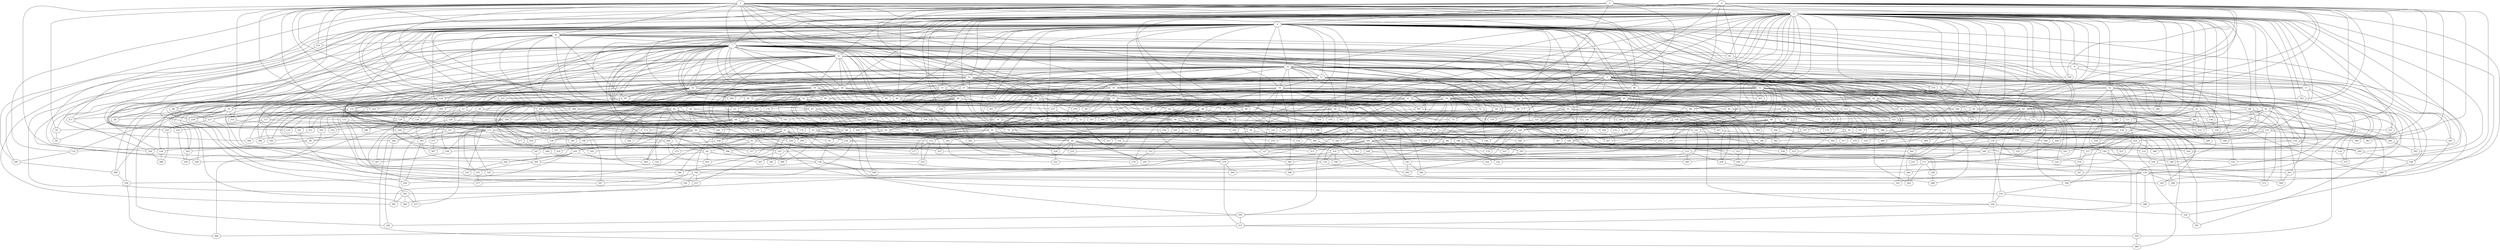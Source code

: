 strict graph "barabasi_albert_graph(400,3)" {
0;
1;
2;
3;
4;
5;
6;
7;
8;
9;
10;
11;
12;
13;
14;
15;
16;
17;
18;
19;
20;
21;
22;
23;
24;
25;
26;
27;
28;
29;
30;
31;
32;
33;
34;
35;
36;
37;
38;
39;
40;
41;
42;
43;
44;
45;
46;
47;
48;
49;
50;
51;
52;
53;
54;
55;
56;
57;
58;
59;
60;
61;
62;
63;
64;
65;
66;
67;
68;
69;
70;
71;
72;
73;
74;
75;
76;
77;
78;
79;
80;
81;
82;
83;
84;
85;
86;
87;
88;
89;
90;
91;
92;
93;
94;
95;
96;
97;
98;
99;
100;
101;
102;
103;
104;
105;
106;
107;
108;
109;
110;
111;
112;
113;
114;
115;
116;
117;
118;
119;
120;
121;
122;
123;
124;
125;
126;
127;
128;
129;
130;
131;
132;
133;
134;
135;
136;
137;
138;
139;
140;
141;
142;
143;
144;
145;
146;
147;
148;
149;
150;
151;
152;
153;
154;
155;
156;
157;
158;
159;
160;
161;
162;
163;
164;
165;
166;
167;
168;
169;
170;
171;
172;
173;
174;
175;
176;
177;
178;
179;
180;
181;
182;
183;
184;
185;
186;
187;
188;
189;
190;
191;
192;
193;
194;
195;
196;
197;
198;
199;
200;
201;
202;
203;
204;
205;
206;
207;
208;
209;
210;
211;
212;
213;
214;
215;
216;
217;
218;
219;
220;
221;
222;
223;
224;
225;
226;
227;
228;
229;
230;
231;
232;
233;
234;
235;
236;
237;
238;
239;
240;
241;
242;
243;
244;
245;
246;
247;
248;
249;
250;
251;
252;
253;
254;
255;
256;
257;
258;
259;
260;
261;
262;
263;
264;
265;
266;
267;
268;
269;
270;
271;
272;
273;
274;
275;
276;
277;
278;
279;
280;
281;
282;
283;
284;
285;
286;
287;
288;
289;
290;
291;
292;
293;
294;
295;
296;
297;
298;
299;
300;
301;
302;
303;
304;
305;
306;
307;
308;
309;
310;
311;
312;
313;
314;
315;
316;
317;
318;
319;
320;
321;
322;
323;
324;
325;
326;
327;
328;
329;
330;
331;
332;
333;
334;
335;
336;
337;
338;
339;
340;
341;
342;
343;
344;
345;
346;
347;
348;
349;
350;
351;
352;
353;
354;
355;
356;
357;
358;
359;
360;
361;
362;
363;
364;
365;
366;
367;
368;
369;
370;
371;
372;
373;
374;
375;
376;
377;
378;
379;
380;
381;
382;
383;
384;
385;
386;
387;
388;
389;
390;
391;
392;
393;
394;
395;
396;
397;
398;
399;
0 -- 3  [is_available=True, prob="0.561741978588"];
0 -- 132  [is_available=True, prob="0.159738391697"];
0 -- 261  [is_available=True, prob="0.967153308414"];
0 -- 7  [is_available=True, prob="0.494712120961"];
0 -- 8  [is_available=True, prob="0.836324093441"];
0 -- 9  [is_available=True, prob="0.0670728972647"];
0 -- 146  [is_available=True, prob="0.953617064286"];
0 -- 152  [is_available=True, prob="0.638958523935"];
0 -- 363  [is_available=True, prob="0.320513000953"];
0 -- 36  [is_available=True, prob="1.0"];
0 -- 41  [is_available=True, prob="0.228503671309"];
0 -- 44  [is_available=True, prob="0.757506507449"];
0 -- 185  [is_available=True, prob="0.152255003043"];
0 -- 77  [is_available=True, prob="0.269865475585"];
0 -- 80  [is_available=True, prob="0.678348423664"];
0 -- 210  [is_available=True, prob="0.66381746957"];
0 -- 211  [is_available=True, prob="0.997138456832"];
0 -- 87  [is_available=True, prob="0.751305713821"];
0 -- 234  [is_available=True, prob="0.794993004128"];
0 -- 107  [is_available=True, prob="0.696558222988"];
0 -- 238  [is_available=True, prob="0.714519498835"];
0 -- 367  [is_available=True, prob="0.554556683978"];
0 -- 254  [is_available=True, prob="0.456202296204"];
1 -- 3  [is_available=True, prob="0.711340722048"];
1 -- 4  [is_available=True, prob="1.0"];
1 -- 6  [is_available=True, prob="0.0573748537413"];
1 -- 7  [is_available=True, prob="0.88292672853"];
1 -- 8  [is_available=True, prob="1.0"];
1 -- 394  [is_available=True, prob="0.03885692787"];
1 -- 14  [is_available=True, prob="0.232654871823"];
1 -- 30  [is_available=True, prob="0.047021057771"];
1 -- 46  [is_available=True, prob="0.595653193892"];
1 -- 47  [is_available=True, prob="0.242380208146"];
1 -- 176  [is_available=True, prob="0.894239910178"];
1 -- 49  [is_available=True, prob="1.0"];
1 -- 50  [is_available=True, prob="0.954473380961"];
1 -- 179  [is_available=True, prob="1.0"];
1 -- 53  [is_available=True, prob="0.966659323345"];
1 -- 184  [is_available=True, prob="0.973449290789"];
1 -- 314  [is_available=True, prob="0.978322519581"];
1 -- 187  [is_available=True, prob="0.25421190439"];
1 -- 322  [is_available=True, prob="1.0"];
1 -- 210  [is_available=True, prob="1.0"];
1 -- 93  [is_available=True, prob="1.0"];
1 -- 109  [is_available=True, prob="0.737703951725"];
1 -- 244  [is_available=True, prob="0.222526326141"];
1 -- 119  [is_available=True, prob="1.0"];
2 -- 32  [is_available=True, prob="1.0"];
2 -- 214  [is_available=True, prob="0.62904204364"];
2 -- 3  [is_available=True, prob="0.307383030554"];
2 -- 4  [is_available=True, prob="1.0"];
2 -- 5  [is_available=True, prob="0.432385564125"];
2 -- 70  [is_available=True, prob="0.971949904139"];
2 -- 74  [is_available=True, prob="0.866249228702"];
2 -- 110  [is_available=True, prob="1.0"];
2 -- 339  [is_available=True, prob="0.696500781933"];
2 -- 118  [is_available=True, prob="0.533110229532"];
2 -- 347  [is_available=True, prob="1.0"];
3 -- 4  [is_available=True, prob="0.00787178929799"];
3 -- 5  [is_available=True, prob="0.220043047693"];
3 -- 6  [is_available=True, prob="0.0656961625935"];
3 -- 264  [is_available=True, prob="1.0"];
3 -- 9  [is_available=True, prob="0.554340428872"];
3 -- 10  [is_available=True, prob="0.511534384735"];
3 -- 132  [is_available=True, prob="0.216447497595"];
3 -- 12  [is_available=True, prob="1.0"];
3 -- 13  [is_available=True, prob="0.542876288446"];
3 -- 15  [is_available=True, prob="0.974327238012"];
3 -- 144  [is_available=True, prob="0.285318474119"];
3 -- 17  [is_available=True, prob="0.879993625834"];
3 -- 147  [is_available=True, prob="1.0"];
3 -- 20  [is_available=True, prob="0.0932315024889"];
3 -- 22  [is_available=True, prob="0.425648355564"];
3 -- 24  [is_available=True, prob="1.0"];
3 -- 25  [is_available=True, prob="1.0"];
3 -- 26  [is_available=True, prob="0.233274788536"];
3 -- 27  [is_available=True, prob="0.657455406475"];
3 -- 284  [is_available=True, prob="1.0"];
3 -- 31  [is_available=True, prob="0.100580397738"];
3 -- 32  [is_available=True, prob="1.0"];
3 -- 393  [is_available=True, prob="0.791186296334"];
3 -- 34  [is_available=True, prob="0.198503584958"];
3 -- 261  [is_available=True, prob="1.0"];
3 -- 41  [is_available=True, prob="1.0"];
3 -- 298  [is_available=True, prob="0.718898427843"];
3 -- 197  [is_available=True, prob="0.186892308545"];
3 -- 47  [is_available=True, prob="0.303315237974"];
3 -- 49  [is_available=True, prob="0.446537003733"];
3 -- 307  [is_available=True, prob="1.0"];
3 -- 54  [is_available=True, prob="0.858384041169"];
3 -- 55  [is_available=True, prob="0.786101612302"];
3 -- 58  [is_available=True, prob="0.194684180884"];
3 -- 249  [is_available=True, prob="1.0"];
3 -- 190  [is_available=True, prob="1.0"];
3 -- 65  [is_available=True, prob="0.733058416626"];
3 -- 139  [is_available=True, prob="0.619604065149"];
3 -- 68  [is_available=True, prob="0.0612505275608"];
3 -- 69  [is_available=True, prob="0.463949407542"];
3 -- 326  [is_available=True, prob="0.687942232265"];
3 -- 140  [is_available=True, prob="0.0502059767386"];
3 -- 386  [is_available=True, prob="0.813149523528"];
3 -- 376  [is_available=True, prob="0.70693718636"];
3 -- 83  [is_available=True, prob="1.0"];
3 -- 212  [is_available=True, prob="0.668340747022"];
3 -- 341  [is_available=True, prob="0.293915145902"];
3 -- 87  [is_available=True, prob="1.0"];
3 -- 218  [is_available=True, prob="1.0"];
3 -- 220  [is_available=True, prob="0.270676805729"];
3 -- 221  [is_available=True, prob="0.309541467512"];
3 -- 96  [is_available=True, prob="1.0"];
3 -- 225  [is_available=True, prob="1.0"];
3 -- 100  [is_available=True, prob="0.563315527471"];
3 -- 215  [is_available=True, prob="1.0"];
3 -- 108  [is_available=True, prob="0.969778200932"];
3 -- 109  [is_available=True, prob="0.988981966648"];
3 -- 114  [is_available=True, prob="0.864448385199"];
3 -- 339  [is_available=True, prob="0.767805808875"];
3 -- 374  [is_available=True, prob="0.685228293244"];
3 -- 375  [is_available=True, prob="1.0"];
3 -- 248  [is_available=True, prob="1.0"];
3 -- 137  [is_available=True, prob="1.0"];
3 -- 378  [is_available=True, prob="0.671637451539"];
3 -- 123  [is_available=True, prob="0.683348079287"];
3 -- 380  [is_available=True, prob="1.0"];
4 -- 5  [is_available=True, prob="1.0"];
4 -- 6  [is_available=True, prob="1.0"];
4 -- 264  [is_available=True, prob="0.90475478128"];
4 -- 10  [is_available=True, prob="0.630778277715"];
4 -- 11  [is_available=True, prob="1.0"];
4 -- 12  [is_available=True, prob="0.70814759621"];
4 -- 16  [is_available=True, prob="1.0"];
4 -- 145  [is_available=True, prob="1.0"];
4 -- 19  [is_available=True, prob="0.449006215054"];
4 -- 24  [is_available=True, prob="0.810369017866"];
4 -- 154  [is_available=True, prob="0.403723346102"];
4 -- 284  [is_available=True, prob="0.650856495748"];
4 -- 29  [is_available=True, prob="0.398982662027"];
4 -- 31  [is_available=True, prob="0.6856525046"];
4 -- 390  [is_available=True, prob="0.400412653773"];
4 -- 38  [is_available=True, prob="1.0"];
4 -- 241  [is_available=True, prob="0.501651266258"];
4 -- 40  [is_available=True, prob="0.752277552708"];
4 -- 41  [is_available=True, prob="0.781097369602"];
4 -- 43  [is_available=True, prob="0.902216201168"];
4 -- 300  [is_available=True, prob="0.311665865837"];
4 -- 173  [is_available=True, prob="0.347690011767"];
4 -- 46  [is_available=True, prob="1.0"];
4 -- 183  [is_available=True, prob="0.375805048405"];
4 -- 184  [is_available=True, prob="1.0"];
4 -- 185  [is_available=True, prob="0.571184655228"];
4 -- 61  [is_available=True, prob="0.316869368414"];
4 -- 320  [is_available=True, prob="0.051462462988"];
4 -- 70  [is_available=True, prob="0.330167658773"];
4 -- 201  [is_available=True, prob="0.562156205961"];
4 -- 202  [is_available=True, prob="0.393944912752"];
4 -- 205  [is_available=True, prob="0.464436975352"];
4 -- 79  [is_available=True, prob="1.0"];
4 -- 83  [is_available=True, prob="0.490852247931"];
4 -- 91  [is_available=True, prob="0.738059226367"];
4 -- 92  [is_available=True, prob="1.0"];
4 -- 224  [is_available=True, prob="0.734821809147"];
4 -- 98  [is_available=True, prob="0.684204264489"];
4 -- 379  [is_available=True, prob="1.0"];
4 -- 294  [is_available=True, prob="1.0"];
4 -- 230  [is_available=True, prob="0.70933807646"];
4 -- 235  [is_available=True, prob="1.0"];
4 -- 381  [is_available=True, prob="0.757188153256"];
4 -- 113  [is_available=True, prob="0.465852124211"];
4 -- 119  [is_available=True, prob="0.360499949505"];
4 -- 376  [is_available=True, prob="0.648148757907"];
4 -- 249  [is_available=True, prob="0.578229677596"];
4 -- 250  [is_available=True, prob="0.680069922312"];
4 -- 255  [is_available=True, prob="1.0"];
4 -- 125  [is_available=True, prob="0.117562203262"];
4 -- 127  [is_available=True, prob="0.97779378774"];
5 -- 392  [is_available=True, prob="1.0"];
5 -- 138  [is_available=True, prob="0.205214701833"];
5 -- 16  [is_available=True, prob="0.0270590939074"];
5 -- 18  [is_available=True, prob="0.227814055346"];
5 -- 21  [is_available=True, prob="0.728513956112"];
5 -- 154  [is_available=True, prob="0.91139176209"];
5 -- 162  [is_available=True, prob="1.0"];
5 -- 291  [is_available=True, prob="0.995209826143"];
5 -- 37  [is_available=True, prob="0.985258711116"];
5 -- 39  [is_available=True, prob="0.868990957277"];
5 -- 296  [is_available=True, prob="0.864159237176"];
5 -- 43  [is_available=True, prob="0.126289402787"];
5 -- 351  [is_available=True, prob="1.0"];
5 -- 181  [is_available=True, prob="1.0"];
5 -- 311  [is_available=True, prob="0.34314568988"];
5 -- 186  [is_available=True, prob="0.789047915832"];
5 -- 59  [is_available=True, prob="1.0"];
5 -- 320  [is_available=True, prob="0.546119687255"];
5 -- 68  [is_available=True, prob="1.0"];
5 -- 75  [is_available=True, prob="1.0"];
5 -- 340  [is_available=True, prob="0.32166867444"];
5 -- 95  [is_available=True, prob="0.617821416981"];
5 -- 226  [is_available=True, prob="0.23554208796"];
5 -- 231  [is_available=True, prob="0.881289463439"];
5 -- 237  [is_available=True, prob="0.811642061362"];
5 -- 373  [is_available=True, prob="1.0"];
5 -- 118  [is_available=True, prob="1.0"];
5 -- 376  [is_available=True, prob="0.657999735744"];
5 -- 121  [is_available=True, prob="1.0"];
5 -- 383  [is_available=True, prob="0.897762557583"];
6 -- 262  [is_available=True, prob="0.706826456954"];
6 -- 7  [is_available=True, prob="0.680597672442"];
6 -- 307  [is_available=True, prob="0.440369842998"];
6 -- 203  [is_available=True, prob="1.0"];
6 -- 141  [is_available=True, prob="1.0"];
6 -- 15  [is_available=True, prob="0.482340333134"];
6 -- 81  [is_available=True, prob="0.159250134077"];
6 -- 210  [is_available=True, prob="0.337854397524"];
6 -- 35  [is_available=True, prob="0.80367433155"];
6 -- 85  [is_available=True, prob="0.332742042467"];
6 -- 241  [is_available=True, prob="0.472673184653"];
6 -- 111  [is_available=True, prob="1.0"];
6 -- 93  [is_available=True, prob="0.762069259897"];
6 -- 319  [is_available=True, prob="0.679427170281"];
7 -- 392  [is_available=True, prob="0.0743896322191"];
7 -- 8  [is_available=True, prob="1.0"];
7 -- 137  [is_available=True, prob="0.637401059835"];
7 -- 266  [is_available=True, prob="0.598876298868"];
7 -- 11  [is_available=True, prob="1.0"];
7 -- 13  [is_available=True, prob="0.13489359674"];
7 -- 15  [is_available=True, prob="0.736677871435"];
7 -- 18  [is_available=True, prob="0.735960057877"];
7 -- 20  [is_available=True, prob="0.15084064664"];
7 -- 22  [is_available=True, prob="0.916387627763"];
7 -- 27  [is_available=True, prob="1.0"];
7 -- 28  [is_available=True, prob="0.54153618555"];
7 -- 29  [is_available=True, prob="0.206837606456"];
7 -- 30  [is_available=True, prob="0.0510583538106"];
7 -- 160  [is_available=True, prob="1.0"];
7 -- 155  [is_available=True, prob="1.0"];
7 -- 134  [is_available=True, prob="0.965645940342"];
7 -- 39  [is_available=True, prob="1.0"];
7 -- 40  [is_available=True, prob="0.504163712968"];
7 -- 42  [is_available=True, prob="0.0298497405996"];
7 -- 200  [is_available=True, prob="1.0"];
7 -- 50  [is_available=True, prob="1.0"];
7 -- 52  [is_available=True, prob="0.551160534733"];
7 -- 309  [is_available=True, prob="1.0"];
7 -- 182  [is_available=True, prob="0.00335470817648"];
7 -- 56  [is_available=True, prob="1.0"];
7 -- 58  [is_available=True, prob="0.197998998211"];
7 -- 60  [is_available=True, prob="1.0"];
7 -- 63  [is_available=True, prob="0.452240830388"];
7 -- 64  [is_available=True, prob="0.0497240359213"];
7 -- 65  [is_available=True, prob="0.654238081541"];
7 -- 72  [is_available=True, prob="0.244430912401"];
7 -- 269  [is_available=True, prob="0.176765461346"];
7 -- 80  [is_available=True, prob="0.766837816235"];
7 -- 83  [is_available=True, prob="0.949015427229"];
7 -- 208  [is_available=True, prob="0.711719363548"];
7 -- 98  [is_available=True, prob="0.352692022235"];
7 -- 188  [is_available=True, prob="0.581587262376"];
7 -- 235  [is_available=True, prob="0.15418324882"];
7 -- 364  [is_available=True, prob="0.536950297775"];
7 -- 239  [is_available=True, prob="1.0"];
7 -- 114  [is_available=True, prob="1.0"];
7 -- 124  [is_available=True, prob="1.0"];
8 -- 260  [is_available=True, prob="0.442958264291"];
8 -- 9  [is_available=True, prob="1.0"];
8 -- 10  [is_available=True, prob="1.0"];
8 -- 139  [is_available=True, prob="1.0"];
8 -- 19  [is_available=True, prob="1.0"];
8 -- 22  [is_available=True, prob="0.411985011588"];
8 -- 25  [is_available=True, prob="0.201716995616"];
8 -- 158  [is_available=True, prob="1.0"];
8 -- 32  [is_available=True, prob="0.52388639585"];
8 -- 291  [is_available=True, prob="0.407781381683"];
8 -- 295  [is_available=True, prob="0.687908601895"];
8 -- 170  [is_available=True, prob="0.935009043128"];
8 -- 177  [is_available=True, prob="0.333384729691"];
8 -- 178  [is_available=True, prob="0.125074836528"];
8 -- 62  [is_available=True, prob="0.960798216979"];
8 -- 63  [is_available=True, prob="1.0"];
8 -- 322  [is_available=True, prob="0.480983305723"];
8 -- 73  [is_available=True, prob="0.877383814736"];
8 -- 206  [is_available=True, prob="1.0"];
8 -- 338  [is_available=True, prob="0.43853382033"];
8 -- 227  [is_available=True, prob="1.0"];
8 -- 357  [is_available=True, prob="1.0"];
8 -- 115  [is_available=True, prob="1.0"];
8 -- 117  [is_available=True, prob="0.705167461366"];
9 -- 84  [is_available=True, prob="1.0"];
9 -- 17  [is_available=True, prob="0.93255964546"];
10 -- 129  [is_available=True, prob="1.0"];
10 -- 130  [is_available=True, prob="1.0"];
10 -- 11  [is_available=True, prob="1.0"];
10 -- 13  [is_available=True, prob="0.483277464293"];
10 -- 14  [is_available=True, prob="0.829426896201"];
10 -- 16  [is_available=True, prob="1.0"];
10 -- 19  [is_available=True, prob="0.184981763509"];
10 -- 281  [is_available=True, prob="1.0"];
10 -- 157  [is_available=True, prob="0.00376573781772"];
10 -- 35  [is_available=True, prob="0.311192511042"];
10 -- 171  [is_available=True, prob="0.108827951364"];
10 -- 55  [is_available=True, prob="0.0466337930213"];
10 -- 187  [is_available=True, prob="0.878318401261"];
10 -- 211  [is_available=True, prob="0.81322604181"];
10 -- 85  [is_available=True, prob="0.110064004561"];
10 -- 87  [is_available=True, prob="0.902431949563"];
10 -- 94  [is_available=True, prob="1.0"];
10 -- 96  [is_available=True, prob="0.452866983663"];
10 -- 97  [is_available=True, prob="0.265975393002"];
10 -- 354  [is_available=True, prob="0.988807429022"];
10 -- 59  [is_available=True, prob="0.534475974245"];
10 -- 231  [is_available=True, prob="0.00575777318017"];
10 -- 237  [is_available=True, prob="0.562528956933"];
10 -- 111  [is_available=True, prob="0.301561958784"];
10 -- 339  [is_available=True, prob="0.73194961557"];
10 -- 374  [is_available=True, prob="0.426201896163"];
10 -- 247  [is_available=True, prob="0.848118564819"];
11 -- 113  [is_available=True, prob="0.957817188914"];
11 -- 97  [is_available=True, prob="1.0"];
11 -- 59  [is_available=True, prob="0.0243615304206"];
11 -- 195  [is_available=True, prob="1.0"];
11 -- 361  [is_available=True, prob="0.491083498963"];
11 -- 71  [is_available=True, prob="0.880105130419"];
11 -- 12  [is_available=True, prob="0.911812641424"];
11 -- 338  [is_available=True, prob="0.977968652912"];
11 -- 14  [is_available=True, prob="0.348539634601"];
11 -- 17  [is_available=True, prob="0.233465556571"];
11 -- 18  [is_available=True, prob="1.0"];
11 -- 51  [is_available=True, prob="1.0"];
11 -- 276  [is_available=True, prob="1.0"];
11 -- 46  [is_available=True, prob="0.144536430346"];
11 -- 27  [is_available=True, prob="0.571937820634"];
11 -- 190  [is_available=True, prob="0.537910584684"];
11 -- 191  [is_available=True, prob="0.983060554858"];
12 -- 311  [is_available=True, prob="0.162913911313"];
12 -- 343  [is_available=True, prob="0.413308935603"];
12 -- 150  [is_available=True, prob="0.980287767134"];
12 -- 38  [is_available=True, prob="0.132013349698"];
12 -- 103  [is_available=True, prob="1.0"];
12 -- 307  [is_available=True, prob="0.207669288979"];
12 -- 45  [is_available=True, prob="1.0"];
12 -- 176  [is_available=True, prob="0.881465439478"];
12 -- 120  [is_available=True, prob="1.0"];
12 -- 131  [is_available=True, prob="0.574174010752"];
12 -- 84  [is_available=True, prob="0.529425352062"];
12 -- 21  [is_available=True, prob="0.867401404896"];
12 -- 118  [is_available=True, prob="1.0"];
12 -- 23  [is_available=True, prob="0.357430530567"];
12 -- 56  [is_available=True, prob="0.611897248239"];
12 -- 26  [is_available=True, prob="1.0"];
12 -- 350  [is_available=True, prob="0.0141933423176"];
12 -- 341  [is_available=True, prob="0.434999216947"];
13 -- 354  [is_available=True, prob="0.580543770871"];
13 -- 36  [is_available=True, prob="0.579660735352"];
13 -- 361  [is_available=True, prob="0.230459674779"];
13 -- 44  [is_available=True, prob="0.721123019189"];
13 -- 120  [is_available=True, prob="0.386454512434"];
13 -- 377  [is_available=True, prob="0.000473299725805"];
14 -- 192  [is_available=True, prob="0.923034382269"];
14 -- 331  [is_available=True, prob="0.849759209283"];
14 -- 38  [is_available=True, prob="1.0"];
14 -- 72  [is_available=True, prob="0.82669077703"];
14 -- 337  [is_available=True, prob="0.0432897218004"];
14 -- 82  [is_available=True, prob="0.47327071625"];
14 -- 212  [is_available=True, prob="0.645580853489"];
14 -- 21  [is_available=True, prob="0.267071838436"];
14 -- 86  [is_available=True, prob="0.75657110777"];
14 -- 57  [is_available=True, prob="0.579014181672"];
14 -- 26  [is_available=True, prob="0.291265715866"];
14 -- 127  [is_available=True, prob="0.158699536956"];
14 -- 395  [is_available=True, prob="0.921380604799"];
14 -- 95  [is_available=True, prob="0.0265353398771"];
15 -- 68  [is_available=True, prob="0.336961419272"];
15 -- 37  [is_available=True, prob="0.603935866367"];
15 -- 360  [is_available=True, prob="0.858005599278"];
15 -- 92  [is_available=True, prob="1.0"];
15 -- 138  [is_available=True, prob="0.0687591031479"];
15 -- 327  [is_available=True, prob="0.147609227897"];
15 -- 303  [is_available=True, prob="1.0"];
15 -- 112  [is_available=True, prob="0.114298780207"];
15 -- 287  [is_available=True, prob="0.362361041783"];
15 -- 147  [is_available=True, prob="0.75035404058"];
15 -- 134  [is_available=True, prob="0.954907150656"];
15 -- 23  [is_available=True, prob="0.320751918611"];
15 -- 25  [is_available=True, prob="0.952492773227"];
15 -- 169  [is_available=True, prob="0.23836522938"];
15 -- 255  [is_available=True, prob="0.907940919399"];
15 -- 28  [is_available=True, prob="1.0"];
15 -- 30  [is_available=True, prob="1.0"];
15 -- 191  [is_available=True, prob="0.170803813606"];
16 -- 66  [is_available=True, prob="0.211954310602"];
16 -- 135  [is_available=True, prob="1.0"];
16 -- 104  [is_available=True, prob="1.0"];
16 -- 105  [is_available=True, prob="0.146834800418"];
16 -- 75  [is_available=True, prob="0.937134944766"];
16 -- 77  [is_available=True, prob="0.0403319055729"];
16 -- 169  [is_available=True, prob="0.871934875821"];
16 -- 316  [is_available=True, prob="0.953607702846"];
16 -- 29  [is_available=True, prob="0.0196521701887"];
17 -- 34  [is_available=True, prob="0.79993177404"];
17 -- 340  [is_available=True, prob="1.0"];
17 -- 54  [is_available=True, prob="0.84868652098"];
17 -- 123  [is_available=True, prob="0.515238862265"];
18 -- 193  [is_available=True, prob="0.597534932178"];
18 -- 261  [is_available=True, prob="1.0"];
18 -- 37  [is_available=True, prob="0.203248526842"];
18 -- 102  [is_available=True, prob="0.438703148867"];
18 -- 106  [is_available=True, prob="0.447285156369"];
18 -- 364  [is_available=True, prob="1.0"];
18 -- 270  [is_available=True, prob="1.0"];
18 -- 175  [is_available=True, prob="0.633514163097"];
18 -- 20  [is_available=True, prob="1.0"];
18 -- 286  [is_available=True, prob="0.643072448839"];
18 -- 303  [is_available=True, prob="0.00849951129596"];
18 -- 135  [is_available=True, prob="1.0"];
18 -- 234  [is_available=True, prob="0.362167951613"];
18 -- 62  [is_available=True, prob="1.0"];
19 -- 33  [is_available=True, prob="0.601639158544"];
19 -- 115  [is_available=True, prob="0.0811834897114"];
19 -- 263  [is_available=True, prob="0.974823634687"];
19 -- 329  [is_available=True, prob="0.105824227381"];
19 -- 205  [is_available=True, prob="0.231677084913"];
19 -- 48  [is_available=True, prob="0.932428593923"];
19 -- 51  [is_available=True, prob="1.0"];
19 -- 52  [is_available=True, prob="0.85610549632"];
19 -- 116  [is_available=True, prob="0.230251045059"];
19 -- 219  [is_available=True, prob="1.0"];
19 -- 330  [is_available=True, prob="0.110465798967"];
19 -- 42  [is_available=True, prob="1.0"];
19 -- 94  [is_available=True, prob="0.333646351293"];
20 -- 151  [is_available=True, prob="0.686542183247"];
20 -- 242  [is_available=True, prob="0.597369745155"];
20 -- 110  [is_available=True, prob="0.483340876063"];
20 -- 207  [is_available=True, prob="1.0"];
20 -- 375  [is_available=True, prob="0.303170020973"];
20 -- 312  [is_available=True, prob="1.0"];
20 -- 142  [is_available=True, prob="0.251538328809"];
20 -- 246  [is_available=True, prob="0.120947858578"];
20 -- 23  [is_available=True, prob="0.576026517222"];
20 -- 24  [is_available=True, prob="0.94732453605"];
20 -- 89  [is_available=True, prob="0.555208661838"];
20 -- 155  [is_available=True, prob="0.903229279746"];
20 -- 221  [is_available=True, prob="0.641710620169"];
20 -- 199  [is_available=True, prob="0.296063993616"];
20 -- 149  [is_available=True, prob="0.997540686648"];
21 -- 64  [is_available=True, prob="0.0289473554522"];
21 -- 163  [is_available=True, prob="0.602306470584"];
21 -- 100  [is_available=True, prob="0.548978884504"];
21 -- 39  [is_available=True, prob="0.667288963772"];
21 -- 170  [is_available=True, prob="0.309369933316"];
21 -- 107  [is_available=True, prob="1.0"];
21 -- 239  [is_available=True, prob="0.648760726145"];
21 -- 213  [is_available=True, prob="0.253178820056"];
21 -- 152  [is_available=True, prob="1.0"];
21 -- 380  [is_available=True, prob="0.799956074997"];
22 -- 129  [is_available=True, prob="1.0"];
22 -- 34  [is_available=True, prob="0.16200543112"];
22 -- 268  [is_available=True, prob="0.426804173048"];
22 -- 225  [is_available=True, prob="1.0"];
22 -- 44  [is_available=True, prob="1.0"];
22 -- 45  [is_available=True, prob="1.0"];
22 -- 206  [is_available=True, prob="0.678860431867"];
22 -- 40  [is_available=True, prob="0.856572792253"];
22 -- 158  [is_available=True, prob="0.23562268122"];
22 -- 364  [is_available=True, prob="0.158618923996"];
22 -- 62  [is_available=True, prob="0.60529040952"];
23 -- 35  [is_available=True, prob="0.564488241426"];
23 -- 53  [is_available=True, prob="0.0176836341366"];
23 -- 28  [is_available=True, prob="1.0"];
24 -- 96  [is_available=True, prob="0.587091162559"];
24 -- 208  [is_available=True, prob="1.0"];
24 -- 358  [is_available=True, prob="0.183031048822"];
24 -- 257  [is_available=True, prob="0.332203114457"];
24 -- 271  [is_available=True, prob="0.818276569012"];
24 -- 80  [is_available=True, prob="0.595555866608"];
24 -- 375  [is_available=True, prob="0.70675204815"];
25 -- 225  [is_available=True, prob="1.0"];
25 -- 36  [is_available=True, prob="0.171272161097"];
25 -- 107  [is_available=True, prob="0.61083829351"];
25 -- 48  [is_available=True, prob="0.047266001448"];
25 -- 113  [is_available=True, prob="0.710993990838"];
25 -- 242  [is_available=True, prob="0.0951960327939"];
25 -- 276  [is_available=True, prob="0.55409927334"];
25 -- 85  [is_available=True, prob="0.08477138301"];
25 -- 336  [is_available=True, prob="0.497214737507"];
25 -- 57  [is_available=True, prob="1.0"];
25 -- 335  [is_available=True, prob="0.347544274102"];
25 -- 125  [is_available=True, prob="0.881606591813"];
25 -- 126  [is_available=True, prob="0.374190492955"];
25 -- 117  [is_available=True, prob="0.965830635681"];
26 -- 161  [is_available=True, prob="0.249035025197"];
26 -- 166  [is_available=True, prob="0.0296093882664"];
26 -- 75  [is_available=True, prob="0.796755432418"];
26 -- 372  [is_available=True, prob="0.61084484749"];
26 -- 181  [is_available=True, prob="0.0383188752997"];
26 -- 222  [is_available=True, prob="0.149478778809"];
26 -- 31  [is_available=True, prob="1.0"];
27 -- 64  [is_available=True, prob="1.0"];
27 -- 145  [is_available=True, prob="0.704479914519"];
27 -- 238  [is_available=True, prob="1.0"];
27 -- 49  [is_available=True, prob="0.959134699592"];
27 -- 52  [is_available=True, prob="0.555828530753"];
27 -- 267  [is_available=True, prob="1.0"];
28 -- 60  [is_available=True, prob="0.582077459888"];
29 -- 136  [is_available=True, prob="0.133118335736"];
29 -- 330  [is_available=True, prob="1.0"];
29 -- 109  [is_available=True, prob="0.661731897139"];
29 -- 168  [is_available=True, prob="1.0"];
29 -- 217  [is_available=True, prob="0.149414593538"];
30 -- 130  [is_available=True, prob="0.834048530351"];
30 -- 140  [is_available=True, prob="0.866531366952"];
30 -- 144  [is_available=True, prob="0.819477064469"];
30 -- 145  [is_available=True, prob="0.312102348673"];
30 -- 33  [is_available=True, prob="0.164948553925"];
30 -- 43  [is_available=True, prob="0.068374383803"];
30 -- 57  [is_available=True, prob="0.975600500329"];
30 -- 314  [is_available=True, prob="0.26929264959"];
30 -- 66  [is_available=True, prob="0.889081579546"];
30 -- 67  [is_available=True, prob="0.234463628928"];
30 -- 201  [is_available=True, prob="0.782270340809"];
30 -- 79  [is_available=True, prob="0.753047611989"];
30 -- 337  [is_available=True, prob="0.156899728755"];
30 -- 214  [is_available=True, prob="0.458298701937"];
30 -- 89  [is_available=True, prob="0.941608835385"];
30 -- 99  [is_available=True, prob="1.0"];
30 -- 81  [is_available=True, prob="0.876317562425"];
30 -- 361  [is_available=True, prob="0.843446764604"];
30 -- 115  [is_available=True, prob="1.0"];
30 -- 251  [is_available=True, prob="0.16337079187"];
31 -- 33  [is_available=True, prob="0.522983670318"];
31 -- 268  [is_available=True, prob="0.459200900548"];
31 -- 282  [is_available=True, prob="1.0"];
31 -- 131  [is_available=True, prob="0.896983636981"];
31 -- 86  [is_available=True, prob="0.144998749514"];
31 -- 157  [is_available=True, prob="1.0"];
32 -- 128  [is_available=True, prob="0.991952301622"];
32 -- 164  [is_available=True, prob="0.886426855001"];
32 -- 263  [is_available=True, prob="0.963000472838"];
32 -- 393  [is_available=True, prob="0.729922178163"];
32 -- 236  [is_available=True, prob="0.564812595028"];
32 -- 48  [is_available=True, prob="0.4786952651"];
32 -- 121  [is_available=True, prob="0.314678298759"];
32 -- 156  [is_available=True, prob="0.375775954283"];
32 -- 318  [is_available=True, prob="0.32522070174"];
33 -- 74  [is_available=True, prob="0.74389254138"];
33 -- 245  [is_available=True, prob="0.278683643556"];
33 -- 58  [is_available=True, prob="0.794300727694"];
34 -- 224  [is_available=True, prob="0.155475088843"];
34 -- 103  [is_available=True, prob="0.63155704822"];
34 -- 72  [is_available=True, prob="0.0589150243227"];
34 -- 105  [is_available=True, prob="0.647036210403"];
34 -- 331  [is_available=True, prob="0.144156220295"];
34 -- 204  [is_available=True, prob="0.546635583857"];
34 -- 205  [is_available=True, prob="1.0"];
34 -- 177  [is_available=True, prob="0.410515408473"];
34 -- 67  [is_available=True, prob="0.614693168558"];
34 -- 54  [is_available=True, prob="0.331907797415"];
34 -- 55  [is_available=True, prob="1.0"];
34 -- 184  [is_available=True, prob="1.0"];
34 -- 187  [is_available=True, prob="0.695929502039"];
34 -- 284  [is_available=True, prob="0.537053746585"];
34 -- 61  [is_available=True, prob="0.683206806294"];
35 -- 141  [is_available=True, prob="0.147420034629"];
35 -- 174  [is_available=True, prob="0.259636513743"];
35 -- 143  [is_available=True, prob="0.277995167709"];
35 -- 173  [is_available=True, prob="0.912941880884"];
35 -- 50  [is_available=True, prob="0.0326717169773"];
35 -- 51  [is_available=True, prob="0.752315378196"];
35 -- 53  [is_available=True, prob="0.21026607742"];
35 -- 88  [is_available=True, prob="1.0"];
35 -- 283  [is_available=True, prob="0.942388940407"];
35 -- 330  [is_available=True, prob="1.0"];
35 -- 63  [is_available=True, prob="0.329103074072"];
36 -- 100  [is_available=True, prob="0.260897165254"];
36 -- 69  [is_available=True, prob="0.299791197149"];
36 -- 138  [is_available=True, prob="0.724656773911"];
36 -- 111  [is_available=True, prob="0.896723116587"];
36 -- 238  [is_available=True, prob="0.0153341944183"];
36 -- 47  [is_available=True, prob="0.193874348686"];
36 -- 173  [is_available=True, prob="0.140478935241"];
36 -- 212  [is_available=True, prob="1.0"];
36 -- 345  [is_available=True, prob="0.606809541762"];
36 -- 88  [is_available=True, prob="0.559640000621"];
36 -- 91  [is_available=True, prob="0.141725251705"];
36 -- 253  [is_available=True, prob="0.725129739844"];
37 -- 267  [is_available=True, prob="0.579999222753"];
37 -- 275  [is_available=True, prob="1.0"];
37 -- 276  [is_available=True, prob="0.0348993336018"];
37 -- 277  [is_available=True, prob="0.685377319365"];
37 -- 151  [is_available=True, prob="0.913114398346"];
37 -- 281  [is_available=True, prob="0.211382936948"];
37 -- 293  [is_available=True, prob="0.924271853204"];
37 -- 168  [is_available=True, prob="0.270245259577"];
37 -- 42  [is_available=True, prob="1.0"];
37 -- 45  [is_available=True, prob="1.0"];
37 -- 304  [is_available=True, prob="1.0"];
37 -- 178  [is_available=True, prob="1.0"];
37 -- 182  [is_available=True, prob="0.964022498613"];
37 -- 193  [is_available=True, prob="0.20778956745"];
37 -- 322  [is_available=True, prob="0.238921457703"];
37 -- 67  [is_available=True, prob="0.125255578434"];
37 -- 71  [is_available=True, prob="1.0"];
37 -- 78  [is_available=True, prob="0.477645405182"];
37 -- 84  [is_available=True, prob="0.368408036609"];
37 -- 344  [is_available=True, prob="0.0234031621587"];
37 -- 90  [is_available=True, prob="1.0"];
37 -- 94  [is_available=True, prob="0.923750931701"];
37 -- 353  [is_available=True, prob="0.262181854378"];
37 -- 98  [is_available=True, prob="1.0"];
37 -- 99  [is_available=True, prob="0.31689885971"];
37 -- 232  [is_available=True, prob="0.0737445136103"];
37 -- 367  [is_available=True, prob="0.797691025893"];
37 -- 240  [is_available=True, prob="1.0"];
37 -- 296  [is_available=True, prob="1.0"];
37 -- 371  [is_available=True, prob="1.0"];
37 -- 251  [is_available=True, prob="0.373278338524"];
37 -- 126  [is_available=True, prob="0.907374124475"];
38 -- 97  [is_available=True, prob="0.0175787365363"];
38 -- 102  [is_available=True, prob="1.0"];
38 -- 104  [is_available=True, prob="0.980619692753"];
38 -- 78  [is_available=True, prob="1.0"];
38 -- 337  [is_available=True, prob="0.0140646064642"];
38 -- 279  [is_available=True, prob="0.855207845982"];
38 -- 88  [is_available=True, prob="0.292830709683"];
38 -- 196  [is_available=True, prob="1.0"];
38 -- 156  [is_available=True, prob="0.902019887447"];
38 -- 285  [is_available=True, prob="0.0536898314154"];
39 -- 200  [is_available=True, prob="0.772702577173"];
39 -- 269  [is_available=True, prob="0.36727889716"];
40 -- 76  [is_available=True, prob="0.519131583612"];
41 -- 259  [is_available=True, prob="0.480100619792"];
41 -- 365  [is_available=True, prob="0.985573164444"];
41 -- 206  [is_available=True, prob="0.580207338208"];
41 -- 272  [is_available=True, prob="0.764651528699"];
41 -- 122  [is_available=True, prob="0.239825903303"];
42 -- 66  [is_available=True, prob="0.4665637709"];
42 -- 227  [is_available=True, prob="0.722305278832"];
42 -- 228  [is_available=True, prob="0.568238625788"];
42 -- 134  [is_available=True, prob="0.121534734084"];
42 -- 135  [is_available=True, prob="0.410022101363"];
42 -- 243  [is_available=True, prob="1.0"];
42 -- 317  [is_available=True, prob="0.625326463102"];
42 -- 181  [is_available=True, prob="1.0"];
42 -- 283  [is_available=True, prob="0.234964722075"];
42 -- 167  [is_available=True, prob="1.0"];
43 -- 78  [is_available=True, prob="1.0"];
43 -- 270  [is_available=True, prob="0.628544709307"];
43 -- 153  [is_available=True, prob="0.0774457100406"];
43 -- 351  [is_available=True, prob="0.806723302694"];
43 -- 159  [is_available=True, prob="0.145033312003"];
44 -- 294  [is_available=True, prob="1.0"];
44 -- 312  [is_available=True, prob="0.603353975636"];
44 -- 275  [is_available=True, prob="0.772717840668"];
44 -- 279  [is_available=True, prob="0.71930893593"];
44 -- 56  [is_available=True, prob="1.0"];
45 -- 321  [is_available=True, prob="1.0"];
45 -- 71  [is_available=True, prob="0.488840140285"];
46 -- 76  [is_available=True, prob="1.0"];
46 -- 133  [is_available=True, prob="0.190114476933"];
47 -- 82  [is_available=True, prob="0.563124244027"];
47 -- 308  [is_available=True, prob="0.832683234023"];
47 -- 90  [is_available=True, prob="0.649545268337"];
47 -- 188  [is_available=True, prob="0.104769198837"];
47 -- 223  [is_available=True, prob="0.0461662794712"];
48 -- 165  [is_available=True, prob="0.282094110086"];
48 -- 331  [is_available=True, prob="0.219516347456"];
48 -- 114  [is_available=True, prob="0.104139114809"];
49 -- 394  [is_available=True, prob="0.0470497049701"];
49 -- 355  [is_available=True, prob="0.553386650922"];
49 -- 304  [is_available=True, prob="0.955062631409"];
49 -- 243  [is_available=True, prob="1.0"];
49 -- 159  [is_available=True, prob="1.0"];
50 -- 60  [is_available=True, prob="0.448925794308"];
51 -- 385  [is_available=True, prob="0.977417503758"];
51 -- 294  [is_available=True, prob="0.333737483081"];
51 -- 108  [is_available=True, prob="0.289850469933"];
51 -- 302  [is_available=True, prob="0.916031409238"];
51 -- 241  [is_available=True, prob="0.542279166679"];
51 -- 398  [is_available=True, prob="0.954994856753"];
51 -- 377  [is_available=True, prob="1.0"];
51 -- 346  [is_available=True, prob="0.504859982812"];
51 -- 61  [is_available=True, prob="0.713404357684"];
51 -- 223  [is_available=True, prob="0.127325091893"];
52 -- 198  [is_available=True, prob="0.00460274778571"];
52 -- 161  [is_available=True, prob="0.0905437072788"];
52 -- 258  [is_available=True, prob="1.0"];
52 -- 131  [is_available=True, prob="0.327166964049"];
52 -- 69  [is_available=True, prob="0.970544481305"];
52 -- 70  [is_available=True, prob="0.986895361855"];
52 -- 265  [is_available=True, prob="0.90005651478"];
52 -- 74  [is_available=True, prob="0.32304065106"];
52 -- 77  [is_available=True, prob="1.0"];
52 -- 256  [is_available=True, prob="1.0"];
52 -- 208  [is_available=True, prob="0.395564342892"];
52 -- 116  [is_available=True, prob="1.0"];
52 -- 277  [is_available=True, prob="1.0"];
52 -- 170  [is_available=True, prob="0.288011840867"];
52 -- 390  [is_available=True, prob="1.0"];
53 -- 168  [is_available=True, prob="1.0"];
53 -- 203  [is_available=True, prob="0.68131772481"];
53 -- 180  [is_available=True, prob="1.0"];
54 -- 357  [is_available=True, prob="0.637094343666"];
54 -- 194  [is_available=True, prob="0.766050827526"];
54 -- 174  [is_available=True, prob="1.0"];
55 -- 108  [is_available=True, prob="0.0648490905433"];
55 -- 226  [is_available=True, prob="0.878496398278"];
55 -- 142  [is_available=True, prob="0.839765233641"];
55 -- 178  [is_available=True, prob="0.319027444698"];
55 -- 163  [is_available=True, prob="0.55114707808"];
55 -- 302  [is_available=True, prob="0.402503482577"];
55 -- 119  [is_available=True, prob="1.0"];
55 -- 221  [is_available=True, prob="1.0"];
56 -- 89  [is_available=True, prob="0.559635524883"];
57 -- 202  [is_available=True, prob="0.613162736927"];
57 -- 172  [is_available=True, prob="0.121228361448"];
57 -- 144  [is_available=True, prob="0.838623242277"];
57 -- 126  [is_available=True, prob="0.546480739591"];
58 -- 198  [is_available=True, prob="0.81537776343"];
58 -- 374  [is_available=True, prob="0.87318574086"];
58 -- 382  [is_available=True, prob="0.570021848276"];
59 -- 163  [is_available=True, prob="0.342648450831"];
59 -- 73  [is_available=True, prob="0.598635784008"];
59 -- 143  [is_available=True, prob="1.0"];
59 -- 150  [is_available=True, prob="0.885374713927"];
59 -- 101  [is_available=True, prob="1.0"];
61 -- 65  [is_available=True, prob="0.642370571845"];
61 -- 166  [is_available=True, prob="0.467708098577"];
61 -- 273  [is_available=True, prob="0.396032462458"];
61 -- 317  [is_available=True, prob="0.390037051848"];
62 -- 106  [is_available=True, prob="0.618718184902"];
62 -- 237  [is_available=True, prob="1.0"];
62 -- 360  [is_available=True, prob="1.0"];
63 -- 328  [is_available=True, prob="0.293448571197"];
63 -- 102  [is_available=True, prob="0.338914609442"];
63 -- 265  [is_available=True, prob="0.732442014293"];
63 -- 106  [is_available=True, prob="1.0"];
63 -- 81  [is_available=True, prob="0.319842030311"];
63 -- 90  [is_available=True, prob="0.664983972036"];
63 -- 348  [is_available=True, prob="1.0"];
63 -- 250  [is_available=True, prob="0.173630870467"];
63 -- 95  [is_available=True, prob="0.130781020212"];
64 -- 258  [is_available=True, prob="1.0"];
64 -- 165  [is_available=True, prob="1.0"];
64 -- 264  [is_available=True, prob="1.0"];
64 -- 73  [is_available=True, prob="0.145316381065"];
64 -- 76  [is_available=True, prob="0.447789927414"];
64 -- 79  [is_available=True, prob="0.996727885447"];
64 -- 274  [is_available=True, prob="0.509106558258"];
64 -- 214  [is_available=True, prob="0.632174988636"];
64 -- 378  [is_available=True, prob="0.597897951875"];
64 -- 383  [is_available=True, prob="0.374636911316"];
65 -- 352  [is_available=True, prob="0.378097798515"];
65 -- 136  [is_available=True, prob="0.436760933294"];
65 -- 233  [is_available=True, prob="0.621619039928"];
65 -- 300  [is_available=True, prob="0.795513246719"];
66 -- 226  [is_available=True, prob="1.0"];
66 -- 325  [is_available=True, prob="0.922061465068"];
66 -- 175  [is_available=True, prob="1.0"];
66 -- 146  [is_available=True, prob="0.915630579029"];
66 -- 344  [is_available=True, prob="0.0156386100705"];
66 -- 91  [is_available=True, prob="0.603505674232"];
66 -- 124  [is_available=True, prob="0.208652936777"];
66 -- 266  [is_available=True, prob="0.649151406716"];
67 -- 272  [is_available=True, prob="0.656643852444"];
67 -- 350  [is_available=True, prob="0.0647011688625"];
67 -- 153  [is_available=True, prob="0.822251152919"];
67 -- 250  [is_available=True, prob="0.788765557817"];
68 -- 288  [is_available=True, prob="0.592925742404"];
68 -- 196  [is_available=True, prob="0.715094391607"];
68 -- 104  [is_available=True, prob="0.0610373957619"];
68 -- 220  [is_available=True, prob="1.0"];
68 -- 349  [is_available=True, prob="0.544329884467"];
69 -- 297  [is_available=True, prob="0.816142983744"];
69 -- 301  [is_available=True, prob="0.364976090132"];
69 -- 292  [is_available=True, prob="0.56518693072"];
70 -- 192  [is_available=True, prob="1.0"];
70 -- 300  [is_available=True, prob="0.152927119334"];
70 -- 141  [is_available=True, prob="0.617546294837"];
70 -- 366  [is_available=True, prob="0.447374004907"];
70 -- 239  [is_available=True, prob="0.980404609976"];
70 -- 314  [is_available=True, prob="1.0"];
70 -- 271  [is_available=True, prob="1.0"];
71 -- 220  [is_available=True, prob="0.55828437999"];
72 -- 99  [is_available=True, prob="0.703027396041"];
72 -- 197  [is_available=True, prob="0.0592262765846"];
73 -- 101  [is_available=True, prob="1.0"];
74 -- 229  [is_available=True, prob="0.825116083675"];
74 -- 232  [is_available=True, prob="0.293694377691"];
74 -- 234  [is_available=True, prob="0.45440101088"];
75 -- 160  [is_available=True, prob="0.299507334882"];
75 -- 290  [is_available=True, prob="0.856275987009"];
75 -- 341  [is_available=True, prob="0.359262468343"];
76 -- 162  [is_available=True, prob="0.041716360172"];
76 -- 213  [is_available=True, prob="1.0"];
77 -- 82  [is_available=True, prob="0.959555873444"];
77 -- 112  [is_available=True, prob="0.847443388178"];
78 -- 310  [is_available=True, prob="0.658966833444"];
78 -- 230  [is_available=True, prob="1.0"];
79 -- 128  [is_available=True, prob="0.40869375161"];
79 -- 354  [is_available=True, prob="0.799807593603"];
79 -- 160  [is_available=True, prob="1.0"];
79 -- 286  [is_available=True, prob="0.0362821767094"];
80 -- 193  [is_available=True, prob="0.442627235451"];
80 -- 103  [is_available=True, prob="1.0"];
80 -- 169  [is_available=True, prob="0.44481358146"];
80 -- 172  [is_available=True, prob="0.357355580359"];
80 -- 143  [is_available=True, prob="1.0"];
80 -- 176  [is_available=True, prob="0.294746984281"];
80 -- 147  [is_available=True, prob="0.566415943852"];
80 -- 204  [is_available=True, prob="1.0"];
80 -- 308  [is_available=True, prob="0.622091462218"];
80 -- 92  [is_available=True, prob="0.0870565805185"];
81 -- 136  [is_available=True, prob="0.636406393702"];
82 -- 240  [is_available=True, prob="0.08952712898"];
82 -- 149  [is_available=True, prob="0.857935638702"];
82 -- 281  [is_available=True, prob="0.0977998428095"];
82 -- 93  [is_available=True, prob="0.0891018082089"];
83 -- 86  [is_available=True, prob="0.107603211764"];
84 -- 197  [is_available=True, prob="0.477487086951"];
84 -- 149  [is_available=True, prob="0.752764076919"];
85 -- 342  [is_available=True, prob="0.801258722333"];
85 -- 383  [is_available=True, prob="1.0"];
86 -- 371  [is_available=True, prob="0.810097910454"];
86 -- 180  [is_available=True, prob="0.865174802322"];
86 -- 148  [is_available=True, prob="0.959746803999"];
86 -- 122  [is_available=True, prob="1.0"];
86 -- 282  [is_available=True, prob="1.0"];
87 -- 384  [is_available=True, prob="1.0"];
87 -- 290  [is_available=True, prob="1.0"];
87 -- 151  [is_available=True, prob="0.238331219744"];
87 -- 309  [is_available=True, prob="0.125164179114"];
87 -- 246  [is_available=True, prob="0.987957024229"];
87 -- 215  [is_available=True, prob="0.492999576988"];
87 -- 382  [is_available=True, prob="1.0"];
88 -- 167  [is_available=True, prob="0.483499207378"];
88 -- 343  [is_available=True, prob="0.879047875208"];
88 -- 153  [is_available=True, prob="0.476533414823"];
89 -- 358  [is_available=True, prob="1.0"];
89 -- 329  [is_available=True, prob="0.29559096555"];
89 -- 332  [is_available=True, prob="0.570249311857"];
89 -- 369  [is_available=True, prob="0.818000486074"];
90 -- 303  [is_available=True, prob="0.496806102776"];
91 -- 259  [is_available=True, prob="0.19775108688"];
91 -- 349  [is_available=True, prob="0.0936922733254"];
91 -- 209  [is_available=True, prob="0.451946172012"];
91 -- 274  [is_available=True, prob="0.43889764625"];
91 -- 182  [is_available=True, prob="0.878591989147"];
91 -- 189  [is_available=True, prob="0.28780534558"];
92 -- 272  [is_available=True, prob="0.635441630576"];
92 -- 267  [is_available=True, prob="0.519918061671"];
92 -- 148  [is_available=True, prob="0.90713804244"];
92 -- 309  [is_available=True, prob="0.635622427586"];
93 -- 130  [is_available=True, prob="0.54071385015"];
93 -- 105  [is_available=True, prob="0.815155779894"];
93 -- 306  [is_available=True, prob="1.0"];
93 -- 340  [is_available=True, prob="0.366649613125"];
93 -- 213  [is_available=True, prob="0.385965191839"];
93 -- 311  [is_available=True, prob="1.0"];
93 -- 344  [is_available=True, prob="0.217387612387"];
93 -- 318  [is_available=True, prob="0.233352447772"];
95 -- 224  [is_available=True, prob="0.852233785557"];
95 -- 101  [is_available=True, prob="0.351312024673"];
95 -- 232  [is_available=True, prob="0.84255279425"];
95 -- 140  [is_available=True, prob="0.894200082928"];
95 -- 397  [is_available=True, prob="0.812998334788"];
95 -- 245  [is_available=True, prob="1.0"];
96 -- 128  [is_available=True, prob="0.423008645751"];
96 -- 278  [is_available=True, prob="0.712276412889"];
97 -- 133  [is_available=True, prob="0.42375162595"];
97 -- 233  [is_available=True, prob="0.379505718524"];
97 -- 207  [is_available=True, prob="0.876420177899"];
97 -- 121  [is_available=True, prob="0.847575113446"];
98 -- 217  [is_available=True, prob="0.363347839211"];
99 -- 142  [is_available=True, prob="0.0988658576642"];
99 -- 112  [is_available=True, prob="0.782820906314"];
99 -- 278  [is_available=True, prob="0.397643092222"];
99 -- 319  [is_available=True, prob="0.907516848305"];
100 -- 357  [is_available=True, prob="0.234663533527"];
100 -- 391  [is_available=True, prob="0.920999719808"];
100 -- 273  [is_available=True, prob="0.0157602019795"];
100 -- 122  [is_available=True, prob="0.929393682254"];
101 -- 166  [is_available=True, prob="0.717332915831"];
101 -- 366  [is_available=True, prob="1.0"];
101 -- 116  [is_available=True, prob="0.460792287581"];
102 -- 158  [is_available=True, prob="0.134553564417"];
102 -- 154  [is_available=True, prob="0.805518936902"];
103 -- 352  [is_available=True, prob="0.395070967838"];
103 -- 146  [is_available=True, prob="0.0403093742719"];
104 -- 256  [is_available=True, prob="0.233477222085"];
104 -- 202  [is_available=True, prob="0.280611678605"];
104 -- 236  [is_available=True, prob="0.738304367959"];
104 -- 207  [is_available=True, prob="0.192173462727"];
104 -- 248  [is_available=True, prob="0.650136000888"];
104 -- 175  [is_available=True, prob="0.0327501642341"];
105 -- 323  [is_available=True, prob="0.561304792068"];
105 -- 133  [is_available=True, prob="1.0"];
105 -- 199  [is_available=True, prob="0.0369364590588"];
105 -- 110  [is_available=True, prob="0.775031909965"];
105 -- 157  [is_available=True, prob="1.0"];
105 -- 209  [is_available=True, prob="0.385461661445"];
105 -- 179  [is_available=True, prob="1.0"];
105 -- 313  [is_available=True, prob="0.596726121392"];
105 -- 219  [is_available=True, prob="0.0681217804776"];
105 -- 127  [is_available=True, prob="0.132992730047"];
107 -- 183  [is_available=True, prob="0.220282966509"];
107 -- 117  [is_available=True, prob="0.518233800834"];
108 -- 164  [is_available=True, prob="0.346565595096"];
108 -- 165  [is_available=True, prob="1.0"];
108 -- 167  [is_available=True, prob="0.525443507908"];
108 -- 328  [is_available=True, prob="0.751598346644"];
108 -- 215  [is_available=True, prob="0.302496775553"];
109 -- 132  [is_available=True, prob="0.230120963311"];
109 -- 199  [is_available=True, prob="0.370049496076"];
109 -- 200  [is_available=True, prob="0.336079472479"];
109 -- 266  [is_available=True, prob="0.915942409122"];
109 -- 289  [is_available=True, prob="0.548567258165"];
109 -- 347  [is_available=True, prob="1.0"];
109 -- 190  [is_available=True, prob="0.846839797075"];
109 -- 255  [is_available=True, prob="0.739922015106"];
110 -- 185  [is_available=True, prob="0.640036628337"];
111 -- 362  [is_available=True, prob="0.783897805021"];
111 -- 171  [is_available=True, prob="0.135547375623"];
111 -- 155  [is_available=True, prob="0.763995907657"];
112 -- 203  [is_available=True, prob="0.0472241659854"];
112 -- 186  [is_available=True, prob="0.272081860802"];
112 -- 219  [is_available=True, prob="0.377982364953"];
112 -- 285  [is_available=True, prob="0.431430504967"];
114 -- 249  [is_available=True, prob="0.590766802436"];
115 -- 129  [is_available=True, prob="0.869641306853"];
115 -- 195  [is_available=True, prob="0.41326506611"];
115 -- 172  [is_available=True, prob="0.213452065048"];
115 -- 217  [is_available=True, prob="0.16618483385"];
115 -- 124  [is_available=True, prob="0.780486969666"];
115 -- 125  [is_available=True, prob="1.0"];
116 -- 120  [is_available=True, prob="1.0"];
116 -- 325  [is_available=True, prob="0.563822464251"];
117 -- 235  [is_available=True, prob="0.332194975435"];
117 -- 396  [is_available=True, prob="1.0"];
117 -- 123  [is_available=True, prob="0.153342542707"];
118 -- 355  [is_available=True, prob="0.953668205465"];
119 -- 159  [is_available=True, prob="1.0"];
119 -- 333  [is_available=True, prob="0.0343272751197"];
120 -- 288  [is_available=True, prob="0.0834432523423"];
120 -- 161  [is_available=True, prob="0.00731805441182"];
120 -- 196  [is_available=True, prob="0.61261765044"];
120 -- 372  [is_available=True, prob="0.946148806542"];
120 -- 298  [is_available=True, prob="0.218874521062"];
120 -- 356  [is_available=True, prob="0.779626334833"];
121 -- 198  [is_available=True, prob="1.0"];
123 -- 282  [is_available=True, prob="1.0"];
125 -- 325  [is_available=True, prob="1.0"];
125 -- 204  [is_available=True, prob="0.793502161951"];
125 -- 280  [is_available=True, prob="0.427575106311"];
125 -- 346  [is_available=True, prob="0.113318052293"];
126 -- 368  [is_available=True, prob="0.890525359011"];
126 -- 174  [is_available=True, prob="0.614434794157"];
127 -- 171  [is_available=True, prob="1.0"];
127 -- 385  [is_available=True, prob="0.530563494348"];
128 -- 389  [is_available=True, prob="0.556114834554"];
128 -- 289  [is_available=True, prob="0.404916076009"];
128 -- 139  [is_available=True, prob="0.119267279341"];
128 -- 333  [is_available=True, prob="0.897358608133"];
129 -- 386  [is_available=True, prob="0.266681118342"];
129 -- 137  [is_available=True, prob="1.0"];
129 -- 280  [is_available=True, prob="0.85410608971"];
129 -- 251  [is_available=True, prob="0.770940844492"];
130 -- 189  [is_available=True, prob="0.319883153376"];
131 -- 259  [is_available=True, prob="0.794355419062"];
131 -- 230  [is_available=True, prob="0.820649119661"];
131 -- 327  [is_available=True, prob="0.577010240479"];
131 -- 156  [is_available=True, prob="1.0"];
132 -- 363  [is_available=True, prob="1.0"];
132 -- 148  [is_available=True, prob="0.343985940642"];
132 -- 372  [is_available=True, prob="0.876325517168"];
132 -- 252  [is_available=True, prob="0.738246461059"];
132 -- 191  [is_available=True, prob="1.0"];
133 -- 194  [is_available=True, prob="0.451918821281"];
135 -- 265  [is_available=True, prob="0.215252732849"];
135 -- 323  [is_available=True, prob="0.934658271753"];
136 -- 162  [is_available=True, prob="1.0"];
136 -- 308  [is_available=True, prob="0.318433702237"];
136 -- 216  [is_available=True, prob="0.926090561765"];
137 -- 186  [is_available=True, prob="0.152115070471"];
138 -- 384  [is_available=True, prob="0.0490994958227"];
138 -- 254  [is_available=True, prob="0.634718636518"];
139 -- 194  [is_available=True, prob="0.318781814228"];
139 -- 312  [is_available=True, prob="0.855810610802"];
139 -- 180  [is_available=True, prob="1.0"];
139 -- 216  [is_available=True, prob="0.914480492141"];
140 -- 248  [is_available=True, prob="0.972170126504"];
140 -- 152  [is_available=True, prob="0.501364832007"];
140 -- 315  [is_available=True, prob="1.0"];
140 -- 222  [is_available=True, prob="0.709135851312"];
141 -- 297  [is_available=True, prob="0.486343769539"];
142 -- 370  [is_available=True, prob="0.398601140468"];
143 -- 324  [is_available=True, prob="1.0"];
143 -- 379  [is_available=True, prob="0.772828290128"];
144 -- 150  [is_available=True, prob="0.771878845764"];
145 -- 270  [is_available=True, prob="0.793394499663"];
145 -- 370  [is_available=True, prob="0.140116954713"];
145 -- 246  [is_available=True, prob="0.341031615557"];
145 -- 218  [is_available=True, prob="0.968950772252"];
145 -- 319  [is_available=True, prob="0.678318756964"];
146 -- 291  [is_available=True, prob="0.649110749755"];
146 -- 293  [is_available=True, prob="0.321518345731"];
146 -- 201  [is_available=True, prob="0.748360489951"];
146 -- 306  [is_available=True, prob="1.0"];
146 -- 223  [is_available=True, prob="0.615565728674"];
150 -- 290  [is_available=True, prob="0.811523238484"];
151 -- 164  [is_available=True, prob="0.510450738279"];
151 -- 316  [is_available=True, prob="1.0"];
153 -- 233  [is_available=True, prob="0.473179524898"];
153 -- 177  [is_available=True, prob="0.536750942529"];
154 -- 373  [is_available=True, prob="1.0"];
155 -- 256  [is_available=True, prob="0.075320091648"];
155 -- 227  [is_available=True, prob="0.728060841472"];
155 -- 363  [is_available=True, prob="1.0"];
155 -- 242  [is_available=True, prob="0.95396529331"];
157 -- 278  [is_available=True, prob="0.607678163914"];
158 -- 388  [is_available=True, prob="1.0"];
160 -- 195  [is_available=True, prob="0.258062517189"];
160 -- 268  [is_available=True, prob="0.892336131548"];
160 -- 179  [is_available=True, prob="0.785304137692"];
160 -- 317  [is_available=True, prob="0.594829452008"];
162 -- 192  [is_available=True, prob="0.444534631855"];
162 -- 257  [is_available=True, prob="1.0"];
162 -- 297  [is_available=True, prob="0.733148937604"];
162 -- 183  [is_available=True, prob="0.260006517357"];
163 -- 188  [is_available=True, prob="0.56979243815"];
165 -- 336  [is_available=True, prob="0.00567800980683"];
165 -- 305  [is_available=True, prob="1.0"];
165 -- 244  [is_available=True, prob="0.686867376082"];
165 -- 283  [is_available=True, prob="1.0"];
167 -- 257  [is_available=True, prob="0.421255859216"];
167 -- 399  [is_available=True, prob="0.593391762169"];
168 -- 399  [is_available=True, prob="0.388366933247"];
168 -- 292  [is_available=True, prob="0.0901295058854"];
171 -- 328  [is_available=True, prob="0.21858410613"];
171 -- 362  [is_available=True, prob="0.752679010452"];
171 -- 346  [is_available=True, prob="0.209396056991"];
172 -- 353  [is_available=True, prob="1.0"];
172 -- 228  [is_available=True, prob="0.549079720694"];
172 -- 275  [is_available=True, prob="0.110640930325"];
172 -- 299  [is_available=True, prob="0.481547414465"];
172 -- 301  [is_available=True, prob="0.417020382622"];
172 -- 360  [is_available=True, prob="0.280299286931"];
172 -- 277  [is_available=True, prob="0.371655336641"];
172 -- 189  [is_available=True, prob="1.0"];
173 -- 244  [is_available=True, prob="0.419657502285"];
173 -- 229  [is_available=True, prob="0.836487096131"];
180 -- 222  [is_available=True, prob="0.459779715952"];
180 -- 279  [is_available=True, prob="0.824628592045"];
181 -- 399  [is_available=True, prob="0.964183782241"];
184 -- 211  [is_available=True, prob="0.222642275466"];
184 -- 378  [is_available=True, prob="0.481555883712"];
185 -- 296  [is_available=True, prob="1.0"];
186 -- 253  [is_available=True, prob="0.0724974129171"];
187 -- 295  [is_available=True, prob="0.891126157814"];
187 -- 343  [is_available=True, prob="0.573650255852"];
187 -- 285  [is_available=True, prob="0.51204755321"];
187 -- 247  [is_available=True, prob="0.212586121527"];
187 -- 313  [is_available=True, prob="0.162403217274"];
187 -- 253  [is_available=True, prob="0.545691277829"];
189 -- 397  [is_available=True, prob="1.0"];
190 -- 229  [is_available=True, prob="0.50186483537"];
194 -- 263  [is_available=True, prob="0.633834589663"];
196 -- 216  [is_available=True, prob="0.598027920928"];
197 -- 228  [is_available=True, prob="0.331427473302"];
197 -- 298  [is_available=True, prob="1.0"];
197 -- 209  [is_available=True, prob="0.63381548927"];
198 -- 247  [is_available=True, prob="1.0"];
199 -- 287  [is_available=True, prob="0.694544735131"];
201 -- 231  [is_available=True, prob="0.383081942444"];
202 -- 359  [is_available=True, prob="0.287167928127"];
203 -- 252  [is_available=True, prob="0.245848250542"];
204 -- 382  [is_available=True, prob="0.397022774727"];
204 -- 335  [is_available=True, prob="0.905449528075"];
205 -- 387  [is_available=True, prob="0.318452688727"];
206 -- 286  [is_available=True, prob="0.568958266293"];
206 -- 389  [is_available=True, prob="0.247181221983"];
207 -- 392  [is_available=True, prob="0.218952925731"];
208 -- 327  [is_available=True, prob="1.0"];
208 -- 287  [is_available=True, prob="0.928574212504"];
209 -- 332  [is_available=True, prob="1.0"];
209 -- 245  [is_available=True, prob="0.287377126591"];
210 -- 396  [is_available=True, prob="1.0"];
211 -- 326  [is_available=True, prob="0.209454408195"];
212 -- 371  [is_available=True, prob="0.550620128265"];
212 -- 370  [is_available=True, prob="0.726280862857"];
214 -- 321  [is_available=True, prob="0.892764995793"];
215 -- 258  [is_available=True, prob="0.578974284483"];
215 -- 299  [is_available=True, prob="0.687574633115"];
215 -- 243  [is_available=True, prob="0.0603012436629"];
215 -- 395  [is_available=True, prob="1.0"];
216 -- 236  [is_available=True, prob="1.0"];
216 -- 288  [is_available=True, prob="0.381603658482"];
217 -- 218  [is_available=True, prob="1.0"];
217 -- 310  [is_available=True, prob="0.451469901353"];
218 -- 388  [is_available=True, prob="0.941671441893"];
219 -- 274  [is_available=True, prob="0.075823844572"];
220 -- 365  [is_available=True, prob="1.0"];
220 -- 293  [is_available=True, prob="0.759105402172"];
224 -- 252  [is_available=True, prob="0.652397628941"];
225 -- 280  [is_available=True, prob="0.451234779116"];
225 -- 306  [is_available=True, prob="0.443087928757"];
226 -- 289  [is_available=True, prob="0.935522109927"];
226 -- 299  [is_available=True, prob="0.367473893924"];
226 -- 348  [is_available=True, prob="0.762853717634"];
227 -- 292  [is_available=True, prob="0.814484272858"];
227 -- 262  [is_available=True, prob="1.0"];
228 -- 381  [is_available=True, prob="0.889621236183"];
228 -- 373  [is_available=True, prob="0.633760086394"];
229 -- 313  [is_available=True, prob="0.883868652946"];
229 -- 397  [is_available=True, prob="1.0"];
230 -- 391  [is_available=True, prob="0.763105783828"];
230 -- 335  [is_available=True, prob="0.434624568371"];
230 -- 254  [is_available=True, prob="0.416845622168"];
234 -- 240  [is_available=True, prob="0.0105731676733"];
234 -- 333  [is_available=True, prob="0.911810679021"];
235 -- 359  [is_available=True, prob="0.328186758142"];
236 -- 295  [is_available=True, prob="0.99461380791"];
236 -- 334  [is_available=True, prob="1.0"];
237 -- 394  [is_available=True, prob="1.0"];
238 -- 345  [is_available=True, prob="1.0"];
239 -- 356  [is_available=True, prob="0.240946258706"];
240 -- 338  [is_available=True, prob="0.491036845306"];
241 -- 334  [is_available=True, prob="0.224778068941"];
242 -- 367  [is_available=True, prob="0.232308325458"];
243 -- 304  [is_available=True, prob="1.0"];
243 -- 302  [is_available=True, prob="1.0"];
244 -- 310  [is_available=True, prob="0.579549082061"];
247 -- 305  [is_available=True, prob="1.0"];
249 -- 316  [is_available=True, prob="0.142544972616"];
249 -- 269  [is_available=True, prob="0.0357174853441"];
251 -- 396  [is_available=True, prob="0.0754080263559"];
253 -- 350  [is_available=True, prob="0.200872207396"];
255 -- 395  [is_available=True, prob="0.270222627817"];
257 -- 262  [is_available=True, prob="0.405348348752"];
258 -- 260  [is_available=True, prob="1.0"];
259 -- 386  [is_available=True, prob="0.0566774513656"];
259 -- 323  [is_available=True, prob="1.0"];
259 -- 260  [is_available=True, prob="0.59220945712"];
259 -- 326  [is_available=True, prob="1.0"];
260 -- 362  [is_available=True, prob="1.0"];
262 -- 366  [is_available=True, prob="0.515916474778"];
262 -- 271  [is_available=True, prob="0.797229818584"];
262 -- 381  [is_available=True, prob="1.0"];
263 -- 349  [is_available=True, prob="0.109097055347"];
265 -- 342  [is_available=True, prob="0.869705869257"];
266 -- 352  [is_available=True, prob="0.150859836068"];
266 -- 387  [is_available=True, prob="1.0"];
266 -- 273  [is_available=True, prob="0.0561398636109"];
268 -- 351  [is_available=True, prob="0.862142914384"];
269 -- 301  [is_available=True, prob="1.0"];
272 -- 398  [is_available=True, prob="0.584981965244"];
273 -- 353  [is_available=True, prob="0.88315996618"];
275 -- 387  [is_available=True, prob="0.340644901783"];
277 -- 329  [is_available=True, prob="0.284521191326"];
278 -- 347  [is_available=True, prob="1.0"];
279 -- 315  [is_available=True, prob="0.752213883587"];
279 -- 369  [is_available=True, prob="0.944286512471"];
282 -- 393  [is_available=True, prob="0.431010003102"];
285 -- 321  [is_available=True, prob="0.153051803775"];
285 -- 324  [is_available=True, prob="0.426800941619"];
286 -- 384  [is_available=True, prob="0.100435380009"];
286 -- 334  [is_available=True, prob="0.582758064924"];
293 -- 324  [is_available=True, prob="0.102170283821"];
295 -- 315  [is_available=True, prob="0.619496997953"];
295 -- 342  [is_available=True, prob="0.915067337259"];
296 -- 336  [is_available=True, prob="0.957984545453"];
301 -- 305  [is_available=True, prob="0.38848077626"];
301 -- 356  [is_available=True, prob="0.626538389273"];
303 -- 359  [is_available=True, prob="0.816423918097"];
305 -- 369  [is_available=True, prob="1.0"];
305 -- 355  [is_available=True, prob="0.0681950728524"];
306 -- 385  [is_available=True, prob="1.0"];
309 -- 332  [is_available=True, prob="1.0"];
311 -- 358  [is_available=True, prob="1.0"];
314 -- 318  [is_available=True, prob="0.659506610759"];
315 -- 320  [is_available=True, prob="0.160768298597"];
315 -- 368  [is_available=True, prob="0.511235923816"];
320 -- 389  [is_available=True, prob="1.0"];
326 -- 388  [is_available=True, prob="0.129841937145"];
328 -- 348  [is_available=True, prob="1.0"];
330 -- 345  [is_available=True, prob="1.0"];
330 -- 380  [is_available=True, prob="0.98517246861"];
334 -- 391  [is_available=True, prob="0.0793945384187"];
336 -- 368  [is_available=True, prob="0.795618509327"];
338 -- 365  [is_available=True, prob="1.0"];
355 -- 377  [is_available=True, prob="0.66381462073"];
375 -- 379  [is_available=True, prob="1.0"];
378 -- 390  [is_available=True, prob="0.968161077336"];
395 -- 398  [is_available=True, prob="0.0912734431482"];
}
